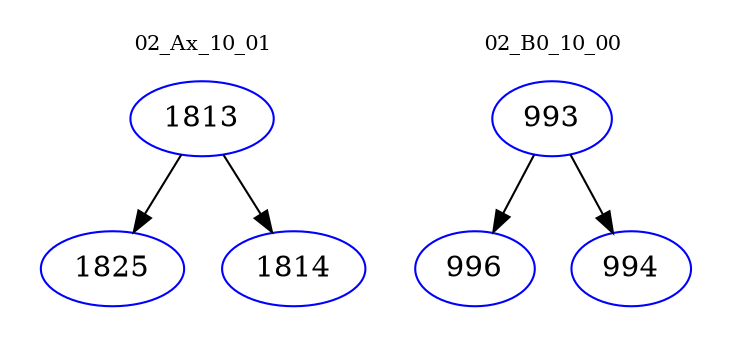 digraph{
subgraph cluster_0 {
color = white
label = "02_Ax_10_01";
fontsize=10;
T0_1813 [label="1813", color="blue"]
T0_1813 -> T0_1825 [color="black"]
T0_1825 [label="1825", color="blue"]
T0_1813 -> T0_1814 [color="black"]
T0_1814 [label="1814", color="blue"]
}
subgraph cluster_1 {
color = white
label = "02_B0_10_00";
fontsize=10;
T1_993 [label="993", color="blue"]
T1_993 -> T1_996 [color="black"]
T1_996 [label="996", color="blue"]
T1_993 -> T1_994 [color="black"]
T1_994 [label="994", color="blue"]
}
}
